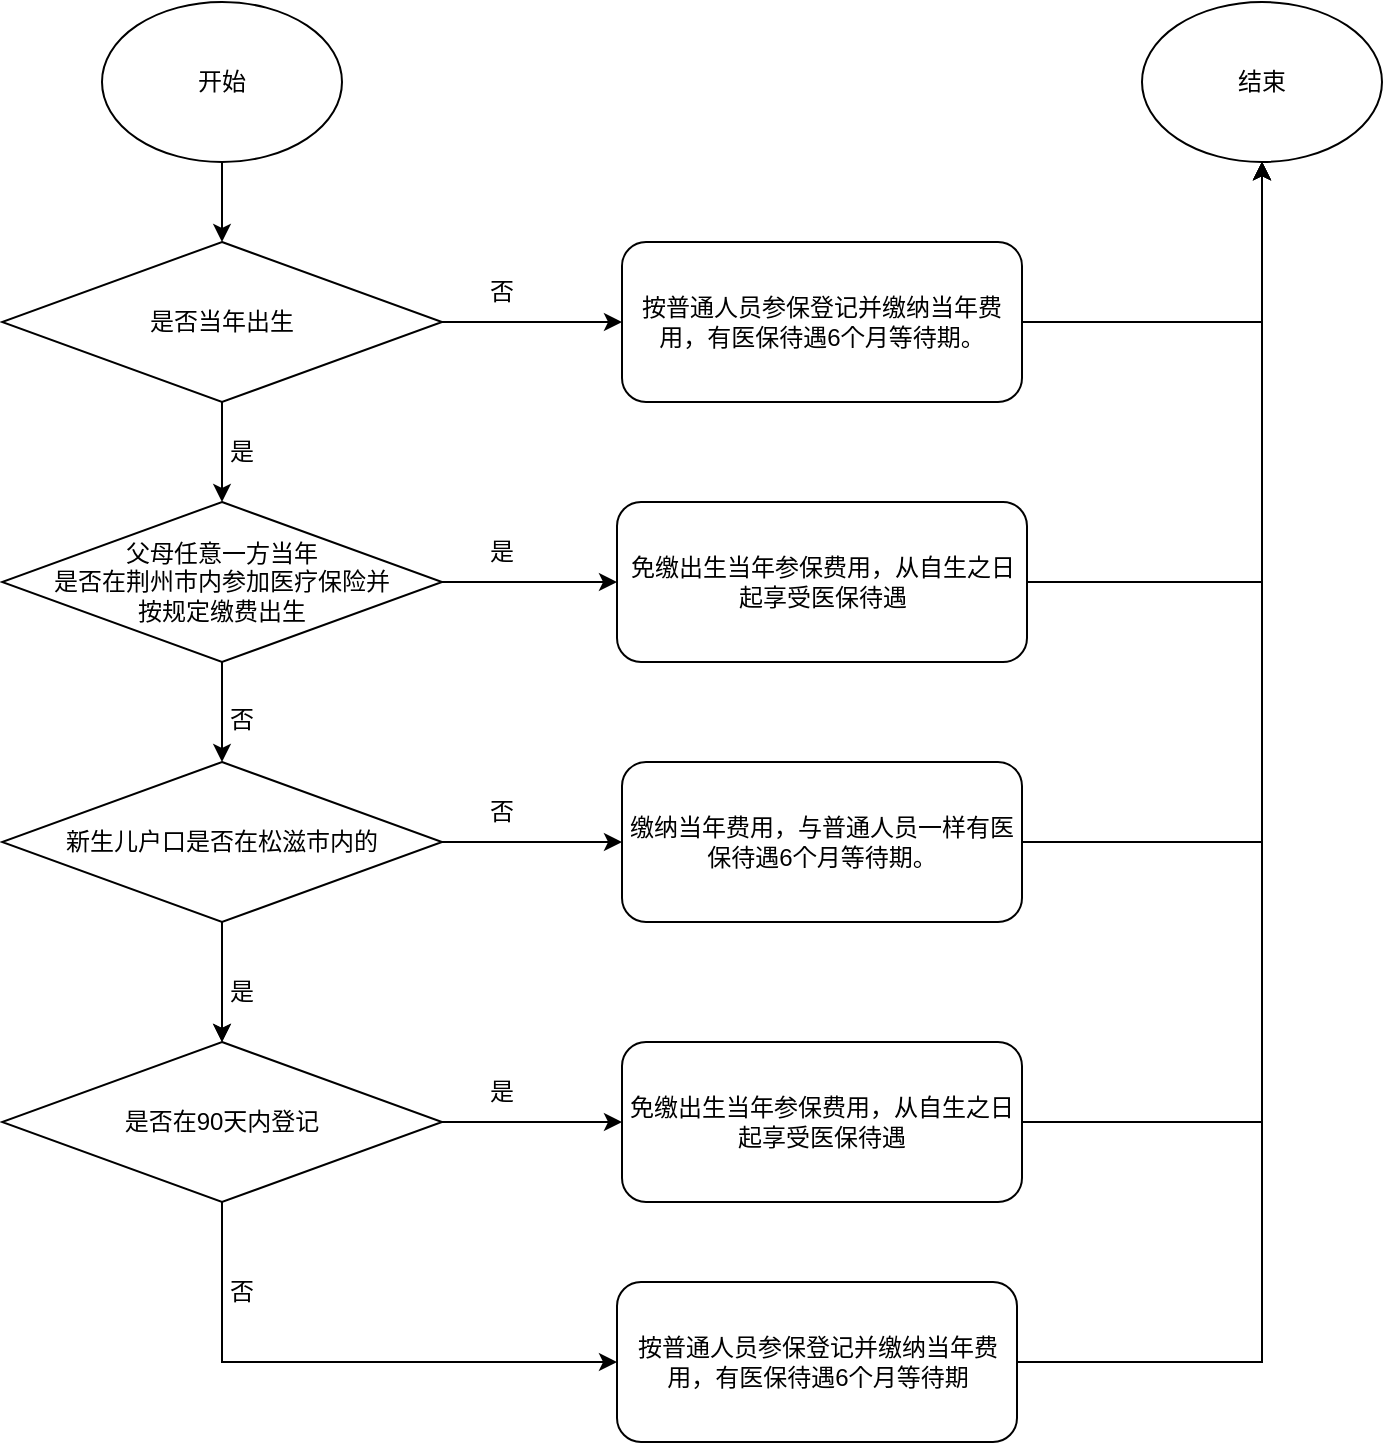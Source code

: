 <mxfile version="22.0.8" type="github">
  <diagram name="第 1 页" id="K2pr2-kOqKdabMJay9ct">
    <mxGraphModel dx="1434" dy="754" grid="1" gridSize="10" guides="1" tooltips="1" connect="1" arrows="1" fold="1" page="1" pageScale="1" pageWidth="1169" pageHeight="827" math="0" shadow="0">
      <root>
        <mxCell id="0" />
        <mxCell id="1" parent="0" />
        <mxCell id="4YErS2Mw58uNXcrevlrH-7" style="edgeStyle=orthogonalEdgeStyle;rounded=0;orthogonalLoop=1;jettySize=auto;html=1;exitX=0.5;exitY=1;exitDx=0;exitDy=0;entryX=0.5;entryY=0;entryDx=0;entryDy=0;" parent="1" source="4YErS2Mw58uNXcrevlrH-1" target="4YErS2Mw58uNXcrevlrH-2" edge="1">
          <mxGeometry relative="1" as="geometry" />
        </mxCell>
        <mxCell id="4YErS2Mw58uNXcrevlrH-1" value="开始" style="ellipse;whiteSpace=wrap;html=1;" parent="1" vertex="1">
          <mxGeometry x="180" y="10" width="120" height="80" as="geometry" />
        </mxCell>
        <mxCell id="4YErS2Mw58uNXcrevlrH-6" style="edgeStyle=orthogonalEdgeStyle;rounded=0;orthogonalLoop=1;jettySize=auto;html=1;exitX=0.5;exitY=1;exitDx=0;exitDy=0;entryX=0.5;entryY=0;entryDx=0;entryDy=0;" parent="1" source="4YErS2Mw58uNXcrevlrH-2" target="4YErS2Mw58uNXcrevlrH-4" edge="1">
          <mxGeometry relative="1" as="geometry" />
        </mxCell>
        <mxCell id="4YErS2Mw58uNXcrevlrH-19" style="edgeStyle=orthogonalEdgeStyle;rounded=0;orthogonalLoop=1;jettySize=auto;html=1;exitX=1;exitY=0.5;exitDx=0;exitDy=0;entryX=0;entryY=0.5;entryDx=0;entryDy=0;" parent="1" source="4YErS2Mw58uNXcrevlrH-2" target="4YErS2Mw58uNXcrevlrH-18" edge="1">
          <mxGeometry relative="1" as="geometry" />
        </mxCell>
        <mxCell id="4YErS2Mw58uNXcrevlrH-2" value="是否当年出生" style="rhombus;whiteSpace=wrap;html=1;" parent="1" vertex="1">
          <mxGeometry x="130" y="130" width="220" height="80" as="geometry" />
        </mxCell>
        <mxCell id="4YErS2Mw58uNXcrevlrH-12" style="edgeStyle=orthogonalEdgeStyle;rounded=0;orthogonalLoop=1;jettySize=auto;html=1;entryX=0.5;entryY=0;entryDx=0;entryDy=0;" parent="1" source="4YErS2Mw58uNXcrevlrH-4" target="4YErS2Mw58uNXcrevlrH-5" edge="1">
          <mxGeometry relative="1" as="geometry" />
        </mxCell>
        <mxCell id="onWPsYcdJm6DuPUi20bE-3" style="edgeStyle=orthogonalEdgeStyle;rounded=0;orthogonalLoop=1;jettySize=auto;html=1;exitX=1;exitY=0.5;exitDx=0;exitDy=0;entryX=0;entryY=0.5;entryDx=0;entryDy=0;" edge="1" parent="1" source="4YErS2Mw58uNXcrevlrH-4" target="4YErS2Mw58uNXcrevlrH-15">
          <mxGeometry relative="1" as="geometry" />
        </mxCell>
        <mxCell id="4YErS2Mw58uNXcrevlrH-4" value="&lt;div&gt;父母任意一方当年&lt;/div&gt;&lt;div&gt;是否在荆州市内参加医疗保险并&lt;/div&gt;&lt;div&gt;按规定缴费出生&lt;/div&gt;" style="rhombus;whiteSpace=wrap;html=1;" parent="1" vertex="1">
          <mxGeometry x="130" y="260" width="220" height="80" as="geometry" />
        </mxCell>
        <mxCell id="4YErS2Mw58uNXcrevlrH-13" style="edgeStyle=orthogonalEdgeStyle;rounded=0;orthogonalLoop=1;jettySize=auto;html=1;exitX=0.5;exitY=1;exitDx=0;exitDy=0;entryX=0.5;entryY=0;entryDx=0;entryDy=0;" parent="1" source="4YErS2Mw58uNXcrevlrH-5" target="4YErS2Mw58uNXcrevlrH-10" edge="1">
          <mxGeometry relative="1" as="geometry" />
        </mxCell>
        <mxCell id="4YErS2Mw58uNXcrevlrH-24" style="edgeStyle=orthogonalEdgeStyle;rounded=0;orthogonalLoop=1;jettySize=auto;html=1;exitX=1;exitY=0.5;exitDx=0;exitDy=0;entryX=0;entryY=0.5;entryDx=0;entryDy=0;" parent="1" source="4YErS2Mw58uNXcrevlrH-5" target="4YErS2Mw58uNXcrevlrH-23" edge="1">
          <mxGeometry relative="1" as="geometry" />
        </mxCell>
        <mxCell id="4YErS2Mw58uNXcrevlrH-17" style="edgeStyle=orthogonalEdgeStyle;rounded=0;orthogonalLoop=1;jettySize=auto;html=1;exitX=0.5;exitY=1;exitDx=0;exitDy=0;entryX=0;entryY=0.5;entryDx=0;entryDy=0;" parent="1" source="4YErS2Mw58uNXcrevlrH-10" target="4YErS2Mw58uNXcrevlrH-14" edge="1">
          <mxGeometry relative="1" as="geometry" />
        </mxCell>
        <mxCell id="onWPsYcdJm6DuPUi20bE-11" style="edgeStyle=orthogonalEdgeStyle;rounded=0;orthogonalLoop=1;jettySize=auto;html=1;exitX=1;exitY=0.5;exitDx=0;exitDy=0;entryX=0;entryY=0.5;entryDx=0;entryDy=0;" edge="1" parent="1" source="4YErS2Mw58uNXcrevlrH-10" target="onWPsYcdJm6DuPUi20bE-5">
          <mxGeometry relative="1" as="geometry" />
        </mxCell>
        <mxCell id="4YErS2Mw58uNXcrevlrH-10" value="是否在90天内登记" style="rhombus;whiteSpace=wrap;html=1;" parent="1" vertex="1">
          <mxGeometry x="130" y="530" width="220" height="80" as="geometry" />
        </mxCell>
        <mxCell id="onWPsYcdJm6DuPUi20bE-6" style="edgeStyle=orthogonalEdgeStyle;rounded=0;orthogonalLoop=1;jettySize=auto;html=1;exitX=1;exitY=0.5;exitDx=0;exitDy=0;entryX=0.5;entryY=1;entryDx=0;entryDy=0;" edge="1" parent="1" source="4YErS2Mw58uNXcrevlrH-14" target="4YErS2Mw58uNXcrevlrH-25">
          <mxGeometry relative="1" as="geometry" />
        </mxCell>
        <mxCell id="4YErS2Mw58uNXcrevlrH-14" value="按普通人员参保登记并缴纳当年费用，有医保待遇6个月等待期" style="rounded=1;whiteSpace=wrap;html=1;" parent="1" vertex="1">
          <mxGeometry x="437.5" y="650" width="200" height="80" as="geometry" />
        </mxCell>
        <mxCell id="4YErS2Mw58uNXcrevlrH-26" style="edgeStyle=orthogonalEdgeStyle;rounded=0;orthogonalLoop=1;jettySize=auto;html=1;exitX=0.5;exitY=1;exitDx=0;exitDy=0;entryX=0.5;entryY=0;entryDx=0;entryDy=0;" parent="1" source="4YErS2Mw58uNXcrevlrH-5" target="4YErS2Mw58uNXcrevlrH-10" edge="1">
          <mxGeometry relative="1" as="geometry" />
        </mxCell>
        <mxCell id="onWPsYcdJm6DuPUi20bE-8" style="edgeStyle=orthogonalEdgeStyle;rounded=0;orthogonalLoop=1;jettySize=auto;html=1;exitX=1;exitY=0.5;exitDx=0;exitDy=0;entryX=0.5;entryY=1;entryDx=0;entryDy=0;" edge="1" parent="1" source="4YErS2Mw58uNXcrevlrH-15" target="4YErS2Mw58uNXcrevlrH-25">
          <mxGeometry relative="1" as="geometry" />
        </mxCell>
        <mxCell id="4YErS2Mw58uNXcrevlrH-15" value="免缴出生当年参保费用，从自生之日起享受医保待遇" style="rounded=1;whiteSpace=wrap;html=1;" parent="1" vertex="1">
          <mxGeometry x="437.5" y="260" width="205" height="80" as="geometry" />
        </mxCell>
        <mxCell id="onWPsYcdJm6DuPUi20bE-7" style="edgeStyle=orthogonalEdgeStyle;rounded=0;orthogonalLoop=1;jettySize=auto;html=1;exitX=1;exitY=0.5;exitDx=0;exitDy=0;entryX=0.5;entryY=1;entryDx=0;entryDy=0;" edge="1" parent="1" source="4YErS2Mw58uNXcrevlrH-18" target="4YErS2Mw58uNXcrevlrH-25">
          <mxGeometry relative="1" as="geometry" />
        </mxCell>
        <mxCell id="4YErS2Mw58uNXcrevlrH-18" value="按普通人员参保登记并缴纳当年费用，有医保待遇6个月等待期。" style="rounded=1;whiteSpace=wrap;html=1;" parent="1" vertex="1">
          <mxGeometry x="440" y="130" width="200" height="80" as="geometry" />
        </mxCell>
        <mxCell id="onWPsYcdJm6DuPUi20bE-9" style="edgeStyle=orthogonalEdgeStyle;rounded=0;orthogonalLoop=1;jettySize=auto;html=1;exitX=1;exitY=0.5;exitDx=0;exitDy=0;entryX=0.5;entryY=1;entryDx=0;entryDy=0;" edge="1" parent="1" source="4YErS2Mw58uNXcrevlrH-23" target="4YErS2Mw58uNXcrevlrH-25">
          <mxGeometry relative="1" as="geometry" />
        </mxCell>
        <mxCell id="4YErS2Mw58uNXcrevlrH-23" value="缴纳当年费用，与普通人员一样有医保待遇6个月等待期。" style="rounded=1;whiteSpace=wrap;html=1;" parent="1" vertex="1">
          <mxGeometry x="440" y="390" width="200" height="80" as="geometry" />
        </mxCell>
        <mxCell id="4YErS2Mw58uNXcrevlrH-25" value="结束" style="ellipse;whiteSpace=wrap;html=1;" parent="1" vertex="1">
          <mxGeometry x="700" y="10" width="120" height="80" as="geometry" />
        </mxCell>
        <mxCell id="4YErS2Mw58uNXcrevlrH-31" value="否" style="text;html=1;strokeColor=none;fillColor=none;align=center;verticalAlign=middle;whiteSpace=wrap;rounded=0;" parent="1" vertex="1">
          <mxGeometry x="350" y="400" width="60" height="30" as="geometry" />
        </mxCell>
        <mxCell id="4YErS2Mw58uNXcrevlrH-32" value="否" style="text;html=1;strokeColor=none;fillColor=none;align=center;verticalAlign=middle;whiteSpace=wrap;rounded=0;" parent="1" vertex="1">
          <mxGeometry x="350" y="140" width="60" height="30" as="geometry" />
        </mxCell>
        <mxCell id="4YErS2Mw58uNXcrevlrH-33" value="否" style="text;html=1;strokeColor=none;fillColor=none;align=center;verticalAlign=middle;whiteSpace=wrap;rounded=0;" parent="1" vertex="1">
          <mxGeometry x="220" y="354" width="60" height="30" as="geometry" />
        </mxCell>
        <mxCell id="4YErS2Mw58uNXcrevlrH-35" value="否" style="text;html=1;strokeColor=none;fillColor=none;align=center;verticalAlign=middle;whiteSpace=wrap;rounded=0;" parent="1" vertex="1">
          <mxGeometry x="220" y="640" width="60" height="30" as="geometry" />
        </mxCell>
        <mxCell id="4YErS2Mw58uNXcrevlrH-38" value="是" style="text;html=1;strokeColor=none;fillColor=none;align=center;verticalAlign=middle;whiteSpace=wrap;rounded=0;" parent="1" vertex="1">
          <mxGeometry x="220" y="490" width="60" height="30" as="geometry" />
        </mxCell>
        <mxCell id="4YErS2Mw58uNXcrevlrH-39" value="是" style="text;html=1;strokeColor=none;fillColor=none;align=center;verticalAlign=middle;whiteSpace=wrap;rounded=0;" parent="1" vertex="1">
          <mxGeometry x="350" y="540" width="60" height="30" as="geometry" />
        </mxCell>
        <mxCell id="4YErS2Mw58uNXcrevlrH-40" value="是" style="text;html=1;strokeColor=none;fillColor=none;align=center;verticalAlign=middle;whiteSpace=wrap;rounded=0;" parent="1" vertex="1">
          <mxGeometry x="220" y="220" width="60" height="30" as="geometry" />
        </mxCell>
        <mxCell id="4YErS2Mw58uNXcrevlrH-5" value="新生儿户口是否在松滋市内的" style="rhombus;whiteSpace=wrap;html=1;" parent="1" vertex="1">
          <mxGeometry x="130" y="390" width="220" height="80" as="geometry" />
        </mxCell>
        <mxCell id="onWPsYcdJm6DuPUi20bE-4" value="是" style="text;html=1;strokeColor=none;fillColor=none;align=center;verticalAlign=middle;whiteSpace=wrap;rounded=0;" vertex="1" parent="1">
          <mxGeometry x="350" y="270" width="60" height="30" as="geometry" />
        </mxCell>
        <mxCell id="onWPsYcdJm6DuPUi20bE-10" style="edgeStyle=orthogonalEdgeStyle;rounded=0;orthogonalLoop=1;jettySize=auto;html=1;exitX=1;exitY=0.5;exitDx=0;exitDy=0;" edge="1" parent="1" source="onWPsYcdJm6DuPUi20bE-5" target="4YErS2Mw58uNXcrevlrH-25">
          <mxGeometry relative="1" as="geometry" />
        </mxCell>
        <mxCell id="onWPsYcdJm6DuPUi20bE-5" value="免缴出生当年参保费用，从自生之日起享受医保待遇" style="rounded=1;whiteSpace=wrap;html=1;" vertex="1" parent="1">
          <mxGeometry x="440" y="530" width="200" height="80" as="geometry" />
        </mxCell>
      </root>
    </mxGraphModel>
  </diagram>
</mxfile>
